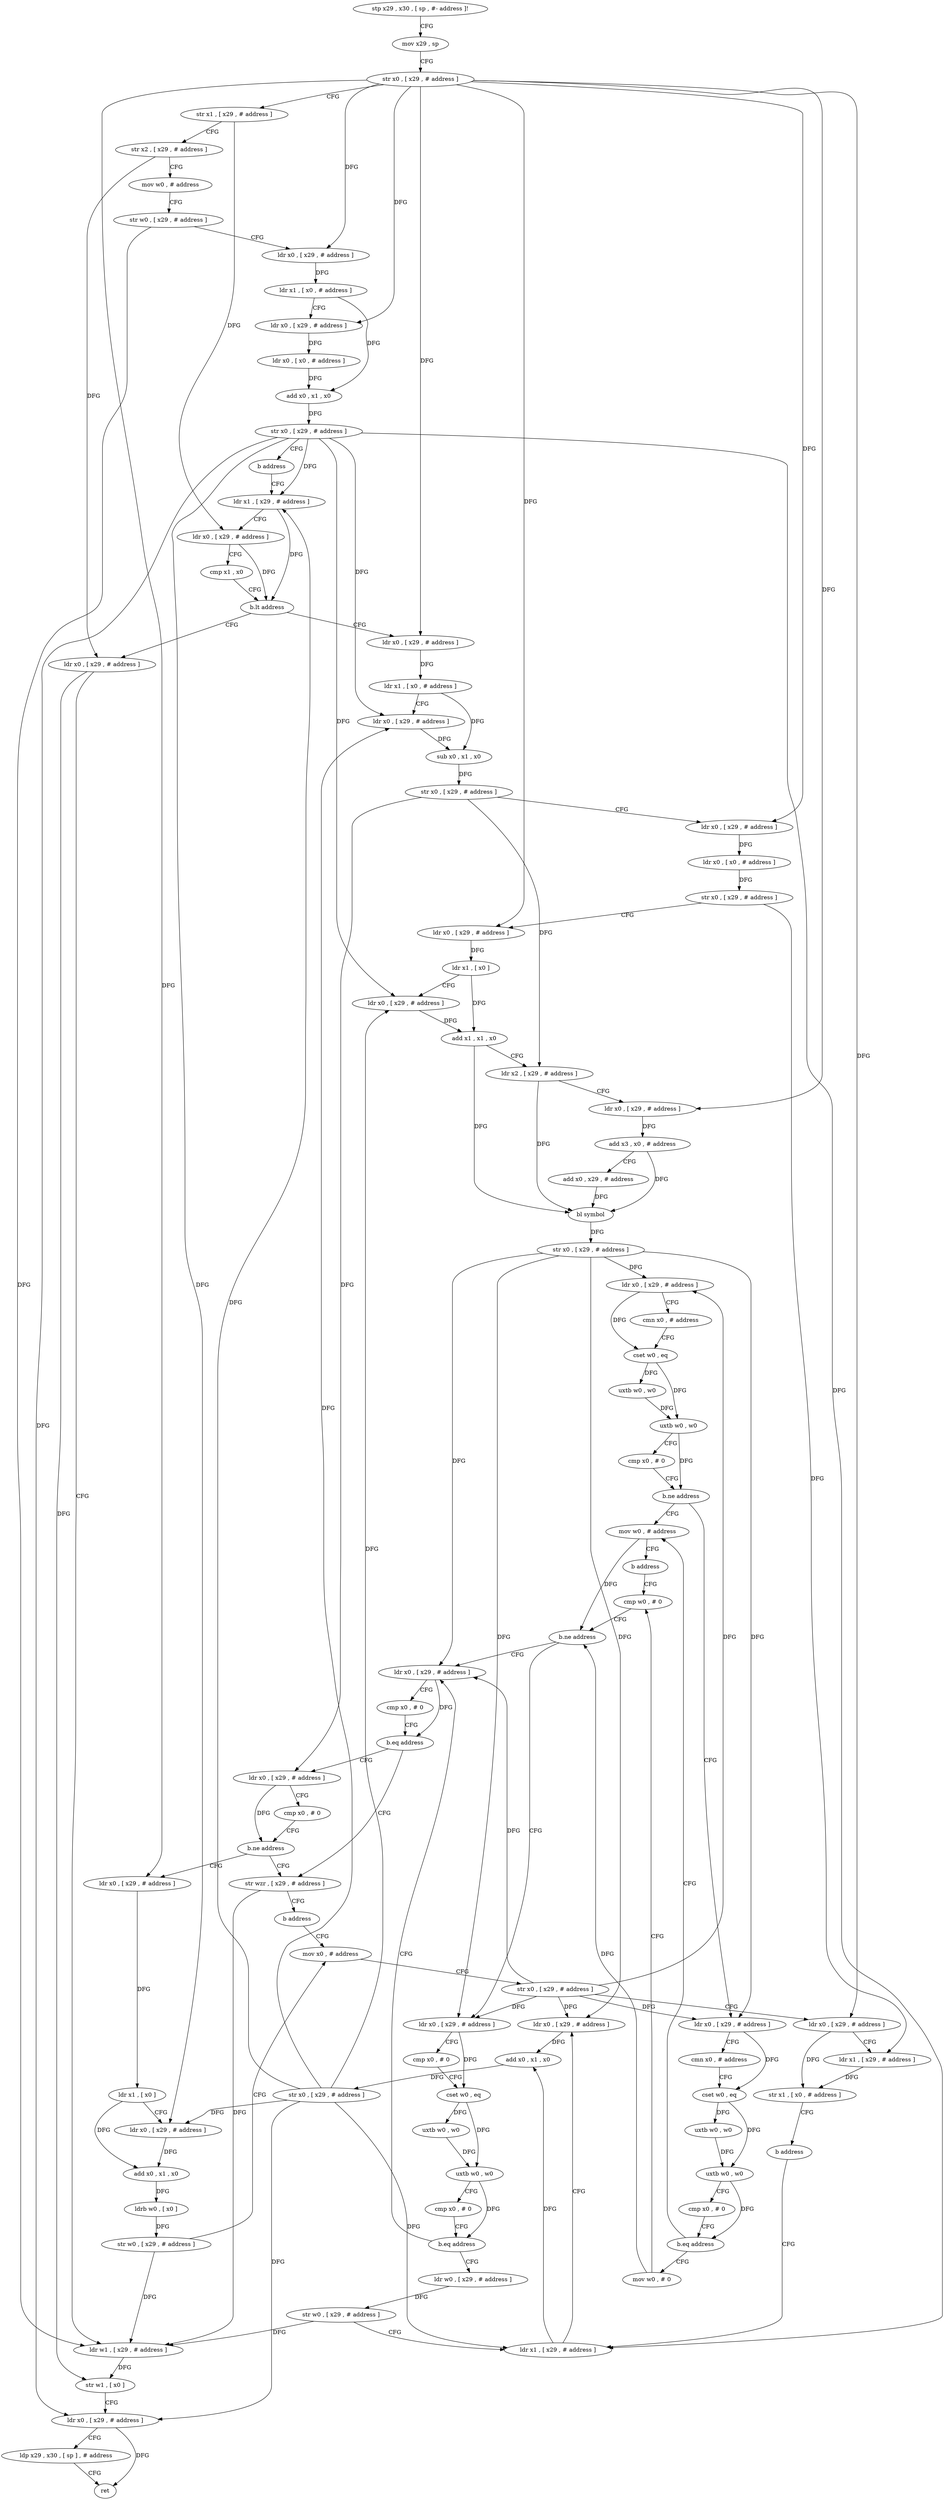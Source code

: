 digraph "func" {
"4388560" [label = "stp x29 , x30 , [ sp , #- address ]!" ]
"4388564" [label = "mov x29 , sp" ]
"4388568" [label = "str x0 , [ x29 , # address ]" ]
"4388572" [label = "str x1 , [ x29 , # address ]" ]
"4388576" [label = "str x2 , [ x29 , # address ]" ]
"4388580" [label = "mov w0 , # address" ]
"4388584" [label = "str w0 , [ x29 , # address ]" ]
"4388588" [label = "ldr x0 , [ x29 , # address ]" ]
"4388592" [label = "ldr x1 , [ x0 , # address ]" ]
"4388596" [label = "ldr x0 , [ x29 , # address ]" ]
"4388600" [label = "ldr x0 , [ x0 , # address ]" ]
"4388604" [label = "add x0 , x1 , x0" ]
"4388608" [label = "str x0 , [ x29 , # address ]" ]
"4388612" [label = "b address" ]
"4388896" [label = "ldr x1 , [ x29 , # address ]" ]
"4388900" [label = "ldr x0 , [ x29 , # address ]" ]
"4388904" [label = "cmp x1 , x0" ]
"4388908" [label = "b.lt address" ]
"4388616" [label = "ldr x0 , [ x29 , # address ]" ]
"4388912" [label = "ldr x0 , [ x29 , # address ]" ]
"4388620" [label = "ldr x1 , [ x0 , # address ]" ]
"4388624" [label = "ldr x0 , [ x29 , # address ]" ]
"4388628" [label = "sub x0 , x1 , x0" ]
"4388632" [label = "str x0 , [ x29 , # address ]" ]
"4388636" [label = "ldr x0 , [ x29 , # address ]" ]
"4388640" [label = "ldr x0 , [ x0 , # address ]" ]
"4388644" [label = "str x0 , [ x29 , # address ]" ]
"4388648" [label = "ldr x0 , [ x29 , # address ]" ]
"4388652" [label = "ldr x1 , [ x0 ]" ]
"4388656" [label = "ldr x0 , [ x29 , # address ]" ]
"4388660" [label = "add x1 , x1 , x0" ]
"4388664" [label = "ldr x2 , [ x29 , # address ]" ]
"4388668" [label = "ldr x0 , [ x29 , # address ]" ]
"4388672" [label = "add x3 , x0 , # address" ]
"4388676" [label = "add x0 , x29 , # address" ]
"4388680" [label = "bl symbol" ]
"4388684" [label = "str x0 , [ x29 , # address ]" ]
"4388688" [label = "ldr x0 , [ x29 , # address ]" ]
"4388692" [label = "cmn x0 , # address" ]
"4388696" [label = "cset w0 , eq" ]
"4388700" [label = "uxtb w0 , w0" ]
"4388704" [label = "uxtb w0 , w0" ]
"4388708" [label = "cmp x0 , # 0" ]
"4388712" [label = "b.ne address" ]
"4388744" [label = "mov w0 , # address" ]
"4388716" [label = "ldr x0 , [ x29 , # address ]" ]
"4388916" [label = "ldr w1 , [ x29 , # address ]" ]
"4388920" [label = "str w1 , [ x0 ]" ]
"4388924" [label = "ldr x0 , [ x29 , # address ]" ]
"4388928" [label = "ldp x29 , x30 , [ sp ] , # address" ]
"4388932" [label = "ret" ]
"4388748" [label = "b address" ]
"4388756" [label = "cmp w0 , # 0" ]
"4388720" [label = "cmn x0 , # address" ]
"4388724" [label = "cset w0 , eq" ]
"4388728" [label = "uxtb w0 , w0" ]
"4388732" [label = "uxtb w0 , w0" ]
"4388736" [label = "cmp x0 , # 0" ]
"4388740" [label = "b.eq address" ]
"4388752" [label = "mov w0 , # 0" ]
"4388760" [label = "b.ne address" ]
"4388792" [label = "ldr x0 , [ x29 , # address ]" ]
"4388764" [label = "ldr x0 , [ x29 , # address ]" ]
"4388796" [label = "cmp x0 , # 0" ]
"4388800" [label = "b.eq address" ]
"4388816" [label = "str wzr , [ x29 , # address ]" ]
"4388804" [label = "ldr x0 , [ x29 , # address ]" ]
"4388768" [label = "cmp x0 , # 0" ]
"4388772" [label = "cset w0 , eq" ]
"4388776" [label = "uxtb w0 , w0" ]
"4388780" [label = "uxtb w0 , w0" ]
"4388784" [label = "cmp x0 , # 0" ]
"4388788" [label = "b.eq address" ]
"4388872" [label = "ldr w0 , [ x29 , # address ]" ]
"4388820" [label = "b address" ]
"4388848" [label = "mov x0 , # address" ]
"4388808" [label = "cmp x0 , # 0" ]
"4388812" [label = "b.ne address" ]
"4388824" [label = "ldr x0 , [ x29 , # address ]" ]
"4388876" [label = "str w0 , [ x29 , # address ]" ]
"4388880" [label = "ldr x1 , [ x29 , # address ]" ]
"4388852" [label = "str x0 , [ x29 , # address ]" ]
"4388856" [label = "ldr x0 , [ x29 , # address ]" ]
"4388860" [label = "ldr x1 , [ x29 , # address ]" ]
"4388864" [label = "str x1 , [ x0 , # address ]" ]
"4388868" [label = "b address" ]
"4388828" [label = "ldr x1 , [ x0 ]" ]
"4388832" [label = "ldr x0 , [ x29 , # address ]" ]
"4388836" [label = "add x0 , x1 , x0" ]
"4388840" [label = "ldrb w0 , [ x0 ]" ]
"4388844" [label = "str w0 , [ x29 , # address ]" ]
"4388884" [label = "ldr x0 , [ x29 , # address ]" ]
"4388888" [label = "add x0 , x1 , x0" ]
"4388892" [label = "str x0 , [ x29 , # address ]" ]
"4388560" -> "4388564" [ label = "CFG" ]
"4388564" -> "4388568" [ label = "CFG" ]
"4388568" -> "4388572" [ label = "CFG" ]
"4388568" -> "4388588" [ label = "DFG" ]
"4388568" -> "4388596" [ label = "DFG" ]
"4388568" -> "4388616" [ label = "DFG" ]
"4388568" -> "4388636" [ label = "DFG" ]
"4388568" -> "4388648" [ label = "DFG" ]
"4388568" -> "4388668" [ label = "DFG" ]
"4388568" -> "4388856" [ label = "DFG" ]
"4388568" -> "4388824" [ label = "DFG" ]
"4388572" -> "4388576" [ label = "CFG" ]
"4388572" -> "4388900" [ label = "DFG" ]
"4388576" -> "4388580" [ label = "CFG" ]
"4388576" -> "4388912" [ label = "DFG" ]
"4388580" -> "4388584" [ label = "CFG" ]
"4388584" -> "4388588" [ label = "CFG" ]
"4388584" -> "4388916" [ label = "DFG" ]
"4388588" -> "4388592" [ label = "DFG" ]
"4388592" -> "4388596" [ label = "CFG" ]
"4388592" -> "4388604" [ label = "DFG" ]
"4388596" -> "4388600" [ label = "DFG" ]
"4388600" -> "4388604" [ label = "DFG" ]
"4388604" -> "4388608" [ label = "DFG" ]
"4388608" -> "4388612" [ label = "CFG" ]
"4388608" -> "4388896" [ label = "DFG" ]
"4388608" -> "4388624" [ label = "DFG" ]
"4388608" -> "4388656" [ label = "DFG" ]
"4388608" -> "4388924" [ label = "DFG" ]
"4388608" -> "4388832" [ label = "DFG" ]
"4388608" -> "4388880" [ label = "DFG" ]
"4388612" -> "4388896" [ label = "CFG" ]
"4388896" -> "4388900" [ label = "CFG" ]
"4388896" -> "4388908" [ label = "DFG" ]
"4388900" -> "4388904" [ label = "CFG" ]
"4388900" -> "4388908" [ label = "DFG" ]
"4388904" -> "4388908" [ label = "CFG" ]
"4388908" -> "4388616" [ label = "CFG" ]
"4388908" -> "4388912" [ label = "CFG" ]
"4388616" -> "4388620" [ label = "DFG" ]
"4388912" -> "4388916" [ label = "CFG" ]
"4388912" -> "4388920" [ label = "DFG" ]
"4388620" -> "4388624" [ label = "CFG" ]
"4388620" -> "4388628" [ label = "DFG" ]
"4388624" -> "4388628" [ label = "DFG" ]
"4388628" -> "4388632" [ label = "DFG" ]
"4388632" -> "4388636" [ label = "CFG" ]
"4388632" -> "4388664" [ label = "DFG" ]
"4388632" -> "4388804" [ label = "DFG" ]
"4388636" -> "4388640" [ label = "DFG" ]
"4388640" -> "4388644" [ label = "DFG" ]
"4388644" -> "4388648" [ label = "CFG" ]
"4388644" -> "4388860" [ label = "DFG" ]
"4388648" -> "4388652" [ label = "DFG" ]
"4388652" -> "4388656" [ label = "CFG" ]
"4388652" -> "4388660" [ label = "DFG" ]
"4388656" -> "4388660" [ label = "DFG" ]
"4388660" -> "4388664" [ label = "CFG" ]
"4388660" -> "4388680" [ label = "DFG" ]
"4388664" -> "4388668" [ label = "CFG" ]
"4388664" -> "4388680" [ label = "DFG" ]
"4388668" -> "4388672" [ label = "DFG" ]
"4388672" -> "4388676" [ label = "CFG" ]
"4388672" -> "4388680" [ label = "DFG" ]
"4388676" -> "4388680" [ label = "DFG" ]
"4388680" -> "4388684" [ label = "DFG" ]
"4388684" -> "4388688" [ label = "DFG" ]
"4388684" -> "4388716" [ label = "DFG" ]
"4388684" -> "4388792" [ label = "DFG" ]
"4388684" -> "4388764" [ label = "DFG" ]
"4388684" -> "4388884" [ label = "DFG" ]
"4388688" -> "4388692" [ label = "CFG" ]
"4388688" -> "4388696" [ label = "DFG" ]
"4388692" -> "4388696" [ label = "CFG" ]
"4388696" -> "4388700" [ label = "DFG" ]
"4388696" -> "4388704" [ label = "DFG" ]
"4388700" -> "4388704" [ label = "DFG" ]
"4388704" -> "4388708" [ label = "CFG" ]
"4388704" -> "4388712" [ label = "DFG" ]
"4388708" -> "4388712" [ label = "CFG" ]
"4388712" -> "4388744" [ label = "CFG" ]
"4388712" -> "4388716" [ label = "CFG" ]
"4388744" -> "4388748" [ label = "CFG" ]
"4388744" -> "4388760" [ label = "DFG" ]
"4388716" -> "4388720" [ label = "CFG" ]
"4388716" -> "4388724" [ label = "DFG" ]
"4388916" -> "4388920" [ label = "DFG" ]
"4388920" -> "4388924" [ label = "CFG" ]
"4388924" -> "4388928" [ label = "CFG" ]
"4388924" -> "4388932" [ label = "DFG" ]
"4388928" -> "4388932" [ label = "CFG" ]
"4388748" -> "4388756" [ label = "CFG" ]
"4388756" -> "4388760" [ label = "CFG" ]
"4388720" -> "4388724" [ label = "CFG" ]
"4388724" -> "4388728" [ label = "DFG" ]
"4388724" -> "4388732" [ label = "DFG" ]
"4388728" -> "4388732" [ label = "DFG" ]
"4388732" -> "4388736" [ label = "CFG" ]
"4388732" -> "4388740" [ label = "DFG" ]
"4388736" -> "4388740" [ label = "CFG" ]
"4388740" -> "4388752" [ label = "CFG" ]
"4388740" -> "4388744" [ label = "CFG" ]
"4388752" -> "4388756" [ label = "CFG" ]
"4388752" -> "4388760" [ label = "DFG" ]
"4388760" -> "4388792" [ label = "CFG" ]
"4388760" -> "4388764" [ label = "CFG" ]
"4388792" -> "4388796" [ label = "CFG" ]
"4388792" -> "4388800" [ label = "DFG" ]
"4388764" -> "4388768" [ label = "CFG" ]
"4388764" -> "4388772" [ label = "DFG" ]
"4388796" -> "4388800" [ label = "CFG" ]
"4388800" -> "4388816" [ label = "CFG" ]
"4388800" -> "4388804" [ label = "CFG" ]
"4388816" -> "4388820" [ label = "CFG" ]
"4388816" -> "4388916" [ label = "DFG" ]
"4388804" -> "4388808" [ label = "CFG" ]
"4388804" -> "4388812" [ label = "DFG" ]
"4388768" -> "4388772" [ label = "CFG" ]
"4388772" -> "4388776" [ label = "DFG" ]
"4388772" -> "4388780" [ label = "DFG" ]
"4388776" -> "4388780" [ label = "DFG" ]
"4388780" -> "4388784" [ label = "CFG" ]
"4388780" -> "4388788" [ label = "DFG" ]
"4388784" -> "4388788" [ label = "CFG" ]
"4388788" -> "4388872" [ label = "CFG" ]
"4388788" -> "4388792" [ label = "CFG" ]
"4388872" -> "4388876" [ label = "DFG" ]
"4388820" -> "4388848" [ label = "CFG" ]
"4388848" -> "4388852" [ label = "CFG" ]
"4388808" -> "4388812" [ label = "CFG" ]
"4388812" -> "4388824" [ label = "CFG" ]
"4388812" -> "4388816" [ label = "CFG" ]
"4388824" -> "4388828" [ label = "DFG" ]
"4388876" -> "4388880" [ label = "CFG" ]
"4388876" -> "4388916" [ label = "DFG" ]
"4388880" -> "4388884" [ label = "CFG" ]
"4388880" -> "4388888" [ label = "DFG" ]
"4388852" -> "4388856" [ label = "CFG" ]
"4388852" -> "4388688" [ label = "DFG" ]
"4388852" -> "4388716" [ label = "DFG" ]
"4388852" -> "4388792" [ label = "DFG" ]
"4388852" -> "4388764" [ label = "DFG" ]
"4388852" -> "4388884" [ label = "DFG" ]
"4388856" -> "4388860" [ label = "CFG" ]
"4388856" -> "4388864" [ label = "DFG" ]
"4388860" -> "4388864" [ label = "DFG" ]
"4388864" -> "4388868" [ label = "CFG" ]
"4388868" -> "4388880" [ label = "CFG" ]
"4388828" -> "4388832" [ label = "CFG" ]
"4388828" -> "4388836" [ label = "DFG" ]
"4388832" -> "4388836" [ label = "DFG" ]
"4388836" -> "4388840" [ label = "DFG" ]
"4388840" -> "4388844" [ label = "DFG" ]
"4388844" -> "4388848" [ label = "CFG" ]
"4388844" -> "4388916" [ label = "DFG" ]
"4388884" -> "4388888" [ label = "DFG" ]
"4388888" -> "4388892" [ label = "DFG" ]
"4388892" -> "4388896" [ label = "DFG" ]
"4388892" -> "4388624" [ label = "DFG" ]
"4388892" -> "4388656" [ label = "DFG" ]
"4388892" -> "4388924" [ label = "DFG" ]
"4388892" -> "4388832" [ label = "DFG" ]
"4388892" -> "4388880" [ label = "DFG" ]
}
